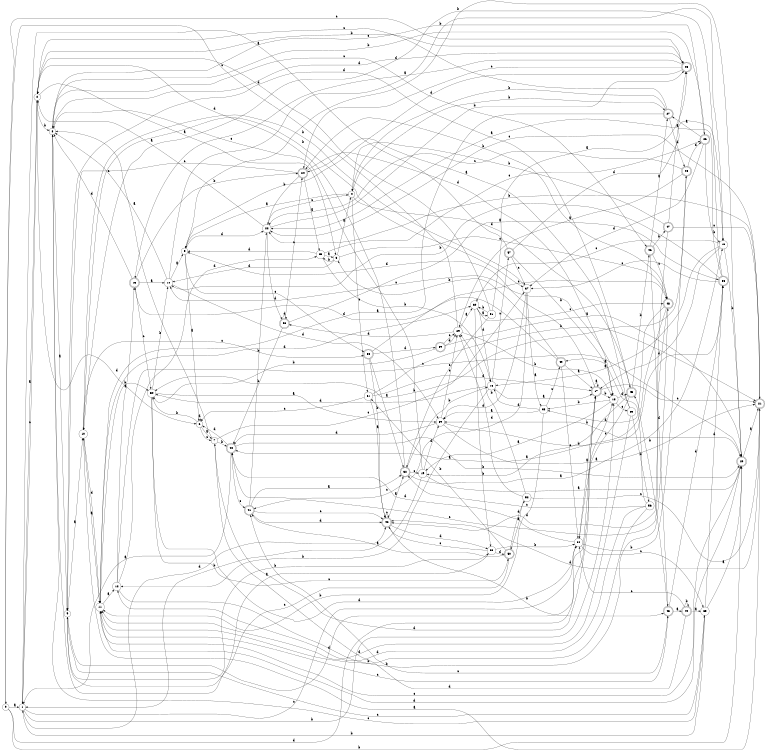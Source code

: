digraph n48_3 {
__start0 [label="" shape="none"];

rankdir=LR;
size="8,5";

s0 [style="filled", color="black", fillcolor="white" shape="circle", label="0"];
s1 [style="filled", color="black", fillcolor="white" shape="circle", label="1"];
s2 [style="filled", color="black", fillcolor="white" shape="circle", label="2"];
s3 [style="filled", color="black", fillcolor="white" shape="circle", label="3"];
s4 [style="filled", color="black", fillcolor="white" shape="circle", label="4"];
s5 [style="filled", color="black", fillcolor="white" shape="circle", label="5"];
s6 [style="filled", color="black", fillcolor="white" shape="circle", label="6"];
s7 [style="filled", color="black", fillcolor="white" shape="circle", label="7"];
s8 [style="filled", color="black", fillcolor="white" shape="circle", label="8"];
s9 [style="filled", color="black", fillcolor="white" shape="circle", label="9"];
s10 [style="filled", color="black", fillcolor="white" shape="circle", label="10"];
s11 [style="filled", color="black", fillcolor="white" shape="circle", label="11"];
s12 [style="filled", color="black", fillcolor="white" shape="circle", label="12"];
s13 [style="rounded,filled", color="black", fillcolor="white" shape="doublecircle", label="13"];
s14 [style="filled", color="black", fillcolor="white" shape="circle", label="14"];
s15 [style="filled", color="black", fillcolor="white" shape="circle", label="15"];
s16 [style="filled", color="black", fillcolor="white" shape="circle", label="16"];
s17 [style="rounded,filled", color="black", fillcolor="white" shape="doublecircle", label="17"];
s18 [style="filled", color="black", fillcolor="white" shape="circle", label="18"];
s19 [style="filled", color="black", fillcolor="white" shape="circle", label="19"];
s20 [style="rounded,filled", color="black", fillcolor="white" shape="doublecircle", label="20"];
s21 [style="rounded,filled", color="black", fillcolor="white" shape="doublecircle", label="21"];
s22 [style="filled", color="black", fillcolor="white" shape="circle", label="22"];
s23 [style="rounded,filled", color="black", fillcolor="white" shape="doublecircle", label="23"];
s24 [style="rounded,filled", color="black", fillcolor="white" shape="doublecircle", label="24"];
s25 [style="filled", color="black", fillcolor="white" shape="circle", label="25"];
s26 [style="rounded,filled", color="black", fillcolor="white" shape="doublecircle", label="26"];
s27 [style="rounded,filled", color="black", fillcolor="white" shape="doublecircle", label="27"];
s28 [style="rounded,filled", color="black", fillcolor="white" shape="doublecircle", label="28"];
s29 [style="filled", color="black", fillcolor="white" shape="circle", label="29"];
s30 [style="filled", color="black", fillcolor="white" shape="circle", label="30"];
s31 [style="filled", color="black", fillcolor="white" shape="circle", label="31"];
s32 [style="rounded,filled", color="black", fillcolor="white" shape="doublecircle", label="32"];
s33 [style="filled", color="black", fillcolor="white" shape="circle", label="33"];
s34 [style="filled", color="black", fillcolor="white" shape="circle", label="34"];
s35 [style="filled", color="black", fillcolor="white" shape="circle", label="35"];
s36 [style="rounded,filled", color="black", fillcolor="white" shape="doublecircle", label="36"];
s37 [style="filled", color="black", fillcolor="white" shape="circle", label="37"];
s38 [style="filled", color="black", fillcolor="white" shape="circle", label="38"];
s39 [style="filled", color="black", fillcolor="white" shape="circle", label="39"];
s40 [style="rounded,filled", color="black", fillcolor="white" shape="doublecircle", label="40"];
s41 [style="rounded,filled", color="black", fillcolor="white" shape="doublecircle", label="41"];
s42 [style="rounded,filled", color="black", fillcolor="white" shape="doublecircle", label="42"];
s43 [style="rounded,filled", color="black", fillcolor="white" shape="doublecircle", label="43"];
s44 [style="rounded,filled", color="black", fillcolor="white" shape="doublecircle", label="44"];
s45 [style="rounded,filled", color="black", fillcolor="white" shape="doublecircle", label="45"];
s46 [style="rounded,filled", color="black", fillcolor="white" shape="doublecircle", label="46"];
s47 [style="rounded,filled", color="black", fillcolor="white" shape="doublecircle", label="47"];
s48 [style="rounded,filled", color="black", fillcolor="white" shape="doublecircle", label="48"];
s49 [style="rounded,filled", color="black", fillcolor="white" shape="doublecircle", label="49"];
s50 [style="rounded,filled", color="black", fillcolor="white" shape="doublecircle", label="50"];
s51 [style="filled", color="black", fillcolor="white" shape="circle", label="51"];
s52 [style="filled", color="black", fillcolor="white" shape="circle", label="52"];
s53 [style="rounded,filled", color="black", fillcolor="white" shape="doublecircle", label="53"];
s54 [style="filled", color="black", fillcolor="white" shape="circle", label="54"];
s55 [style="filled", color="black", fillcolor="white" shape="circle", label="55"];
s56 [style="filled", color="black", fillcolor="white" shape="circle", label="56"];
s57 [style="rounded,filled", color="black", fillcolor="white" shape="doublecircle", label="57"];
s58 [style="rounded,filled", color="black", fillcolor="white" shape="doublecircle", label="58"];
s59 [style="rounded,filled", color="black", fillcolor="white" shape="doublecircle", label="59"];
s0 -> s1 [label="a"];
s0 -> s20 [label="b"];
s0 -> s23 [label="c"];
s0 -> s17 [label="d"];
s1 -> s2 [label="a"];
s1 -> s18 [label="b"];
s1 -> s34 [label="c"];
s1 -> s42 [label="d"];
s2 -> s3 [label="a"];
s2 -> s8 [label="b"];
s2 -> s1 [label="c"];
s2 -> s6 [label="d"];
s3 -> s4 [label="a"];
s3 -> s25 [label="b"];
s3 -> s48 [label="c"];
s3 -> s14 [label="d"];
s4 -> s5 [label="a"];
s4 -> s27 [label="b"];
s4 -> s51 [label="c"];
s4 -> s45 [label="d"];
s5 -> s6 [label="a"];
s5 -> s20 [label="b"];
s5 -> s58 [label="c"];
s5 -> s22 [label="d"];
s6 -> s7 [label="a"];
s6 -> s54 [label="b"];
s6 -> s7 [label="c"];
s6 -> s6 [label="d"];
s7 -> s8 [label="a"];
s7 -> s40 [label="b"];
s7 -> s37 [label="c"];
s7 -> s18 [label="d"];
s8 -> s9 [label="a"];
s8 -> s26 [label="b"];
s8 -> s46 [label="c"];
s8 -> s23 [label="d"];
s9 -> s10 [label="a"];
s9 -> s33 [label="b"];
s9 -> s35 [label="c"];
s9 -> s17 [label="d"];
s10 -> s11 [label="a"];
s10 -> s37 [label="b"];
s10 -> s58 [label="c"];
s10 -> s11 [label="d"];
s11 -> s12 [label="a"];
s11 -> s54 [label="b"];
s11 -> s43 [label="c"];
s11 -> s30 [label="d"];
s12 -> s13 [label="a"];
s12 -> s48 [label="b"];
s12 -> s20 [label="c"];
s12 -> s25 [label="d"];
s13 -> s14 [label="a"];
s13 -> s24 [label="b"];
s13 -> s54 [label="c"];
s13 -> s8 [label="d"];
s14 -> s5 [label="a"];
s14 -> s15 [label="b"];
s14 -> s8 [label="c"];
s14 -> s39 [label="d"];
s15 -> s16 [label="a"];
s15 -> s20 [label="b"];
s15 -> s30 [label="c"];
s15 -> s17 [label="d"];
s16 -> s17 [label="a"];
s16 -> s12 [label="b"];
s16 -> s57 [label="c"];
s16 -> s54 [label="d"];
s17 -> s17 [label="a"];
s17 -> s18 [label="b"];
s17 -> s21 [label="c"];
s17 -> s5 [label="d"];
s18 -> s19 [label="a"];
s18 -> s38 [label="b"];
s18 -> s55 [label="c"];
s18 -> s45 [label="d"];
s19 -> s20 [label="a"];
s19 -> s1 [label="b"];
s19 -> s8 [label="c"];
s19 -> s39 [label="d"];
s20 -> s21 [label="a"];
s20 -> s39 [label="b"];
s20 -> s11 [label="c"];
s20 -> s11 [label="d"];
s21 -> s10 [label="a"];
s21 -> s22 [label="b"];
s21 -> s22 [label="c"];
s21 -> s42 [label="d"];
s22 -> s2 [label="a"];
s22 -> s23 [label="b"];
s22 -> s4 [label="c"];
s22 -> s53 [label="d"];
s23 -> s13 [label="a"];
s23 -> s2 [label="b"];
s23 -> s24 [label="c"];
s23 -> s5 [label="d"];
s24 -> s25 [label="a"];
s24 -> s22 [label="b"];
s24 -> s9 [label="c"];
s24 -> s18 [label="d"];
s25 -> s3 [label="a"];
s25 -> s16 [label="b"];
s25 -> s26 [label="c"];
s25 -> s5 [label="d"];
s26 -> s27 [label="a"];
s26 -> s15 [label="b"];
s26 -> s8 [label="c"];
s26 -> s37 [label="d"];
s27 -> s11 [label="a"];
s27 -> s4 [label="b"];
s27 -> s2 [label="c"];
s27 -> s28 [label="d"];
s28 -> s29 [label="a"];
s28 -> s54 [label="b"];
s28 -> s22 [label="c"];
s28 -> s26 [label="d"];
s29 -> s30 [label="a"];
s29 -> s18 [label="b"];
s29 -> s0 [label="c"];
s29 -> s53 [label="d"];
s30 -> s31 [label="a"];
s30 -> s33 [label="b"];
s30 -> s48 [label="c"];
s30 -> s16 [label="d"];
s31 -> s23 [label="a"];
s31 -> s30 [label="b"];
s31 -> s32 [label="c"];
s31 -> s2 [label="d"];
s32 -> s15 [label="a"];
s32 -> s16 [label="b"];
s32 -> s19 [label="c"];
s32 -> s2 [label="d"];
s33 -> s8 [label="a"];
s33 -> s34 [label="b"];
s33 -> s42 [label="c"];
s33 -> s50 [label="d"];
s34 -> s17 [label="a"];
s34 -> s28 [label="b"];
s34 -> s35 [label="c"];
s34 -> s40 [label="d"];
s35 -> s20 [label="a"];
s35 -> s1 [label="b"];
s35 -> s8 [label="c"];
s35 -> s36 [label="d"];
s36 -> s22 [label="a"];
s36 -> s14 [label="b"];
s36 -> s37 [label="c"];
s36 -> s10 [label="d"];
s37 -> s38 [label="a"];
s37 -> s10 [label="b"];
s37 -> s41 [label="c"];
s37 -> s39 [label="d"];
s38 -> s39 [label="a"];
s38 -> s11 [label="b"];
s38 -> s49 [label="c"];
s38 -> s16 [label="d"];
s39 -> s21 [label="a"];
s39 -> s36 [label="b"];
s39 -> s29 [label="c"];
s39 -> s40 [label="d"];
s40 -> s1 [label="a"];
s40 -> s20 [label="b"];
s40 -> s41 [label="c"];
s40 -> s6 [label="d"];
s41 -> s32 [label="a"];
s41 -> s22 [label="b"];
s41 -> s42 [label="c"];
s41 -> s42 [label="d"];
s42 -> s32 [label="a"];
s42 -> s43 [label="b"];
s42 -> s42 [label="c"];
s42 -> s33 [label="d"];
s43 -> s44 [label="a"];
s43 -> s45 [label="b"];
s43 -> s41 [label="c"];
s43 -> s36 [label="d"];
s44 -> s35 [label="a"];
s44 -> s44 [label="b"];
s44 -> s34 [label="c"];
s44 -> s7 [label="d"];
s45 -> s19 [label="a"];
s45 -> s46 [label="b"];
s45 -> s34 [label="c"];
s45 -> s9 [label="d"];
s46 -> s27 [label="a"];
s46 -> s47 [label="b"];
s46 -> s48 [label="c"];
s46 -> s43 [label="d"];
s47 -> s23 [label="a"];
s47 -> s4 [label="b"];
s47 -> s21 [label="c"];
s47 -> s42 [label="d"];
s48 -> s40 [label="a"];
s48 -> s24 [label="b"];
s48 -> s40 [label="c"];
s48 -> s38 [label="d"];
s49 -> s17 [label="a"];
s49 -> s3 [label="b"];
s49 -> s34 [label="c"];
s49 -> s13 [label="d"];
s50 -> s41 [label="a"];
s50 -> s51 [label="b"];
s50 -> s9 [label="c"];
s50 -> s52 [label="d"];
s51 -> s42 [label="a"];
s51 -> s21 [label="b"];
s51 -> s6 [label="c"];
s51 -> s17 [label="d"];
s52 -> s50 [label="a"];
s52 -> s29 [label="b"];
s52 -> s21 [label="c"];
s52 -> s29 [label="d"];
s53 -> s36 [label="a"];
s53 -> s40 [label="b"];
s53 -> s24 [label="c"];
s53 -> s53 [label="d"];
s54 -> s39 [label="a"];
s54 -> s14 [label="b"];
s54 -> s50 [label="c"];
s54 -> s34 [label="d"];
s55 -> s24 [label="a"];
s55 -> s56 [label="b"];
s55 -> s14 [label="c"];
s55 -> s11 [label="d"];
s56 -> s49 [label="a"];
s56 -> s11 [label="b"];
s56 -> s32 [label="c"];
s56 -> s12 [label="d"];
s57 -> s1 [label="a"];
s57 -> s18 [label="b"];
s57 -> s37 [label="c"];
s57 -> s15 [label="d"];
s58 -> s32 [label="a"];
s58 -> s42 [label="b"];
s58 -> s48 [label="c"];
s58 -> s59 [label="d"];
s59 -> s20 [label="a"];
s59 -> s54 [label="b"];
s59 -> s29 [label="c"];
s59 -> s29 [label="d"];

}